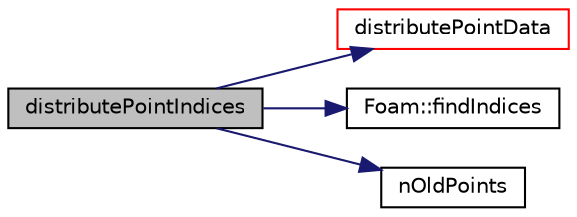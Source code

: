 digraph "distributePointIndices"
{
  bgcolor="transparent";
  edge [fontname="Helvetica",fontsize="10",labelfontname="Helvetica",labelfontsize="10"];
  node [fontname="Helvetica",fontsize="10",shape=record];
  rankdir="LR";
  Node125 [label="distributePointIndices",height=0.2,width=0.4,color="black", fillcolor="grey75", style="filled", fontcolor="black"];
  Node125 -> Node126 [color="midnightblue",fontsize="10",style="solid",fontname="Helvetica"];
  Node126 [label="distributePointData",height=0.2,width=0.4,color="red",URL="$a28533.html#acb3fde654a13f27f40d3d1124a84ef3a",tooltip="Distribute list of point data. "];
  Node125 -> Node128 [color="midnightblue",fontsize="10",style="solid",fontname="Helvetica"];
  Node128 [label="Foam::findIndices",height=0.2,width=0.4,color="black",URL="$a21851.html#a397299eb3cd05ecb81797e7109e2f0b9",tooltip="Find all occurences of given element. Linear search. "];
  Node125 -> Node129 [color="midnightblue",fontsize="10",style="solid",fontname="Helvetica"];
  Node129 [label="nOldPoints",height=0.2,width=0.4,color="black",URL="$a28533.html#ab6380ebabe2cef6107cab30bdfd761e9",tooltip="Number of points in mesh before distribution. "];
}
